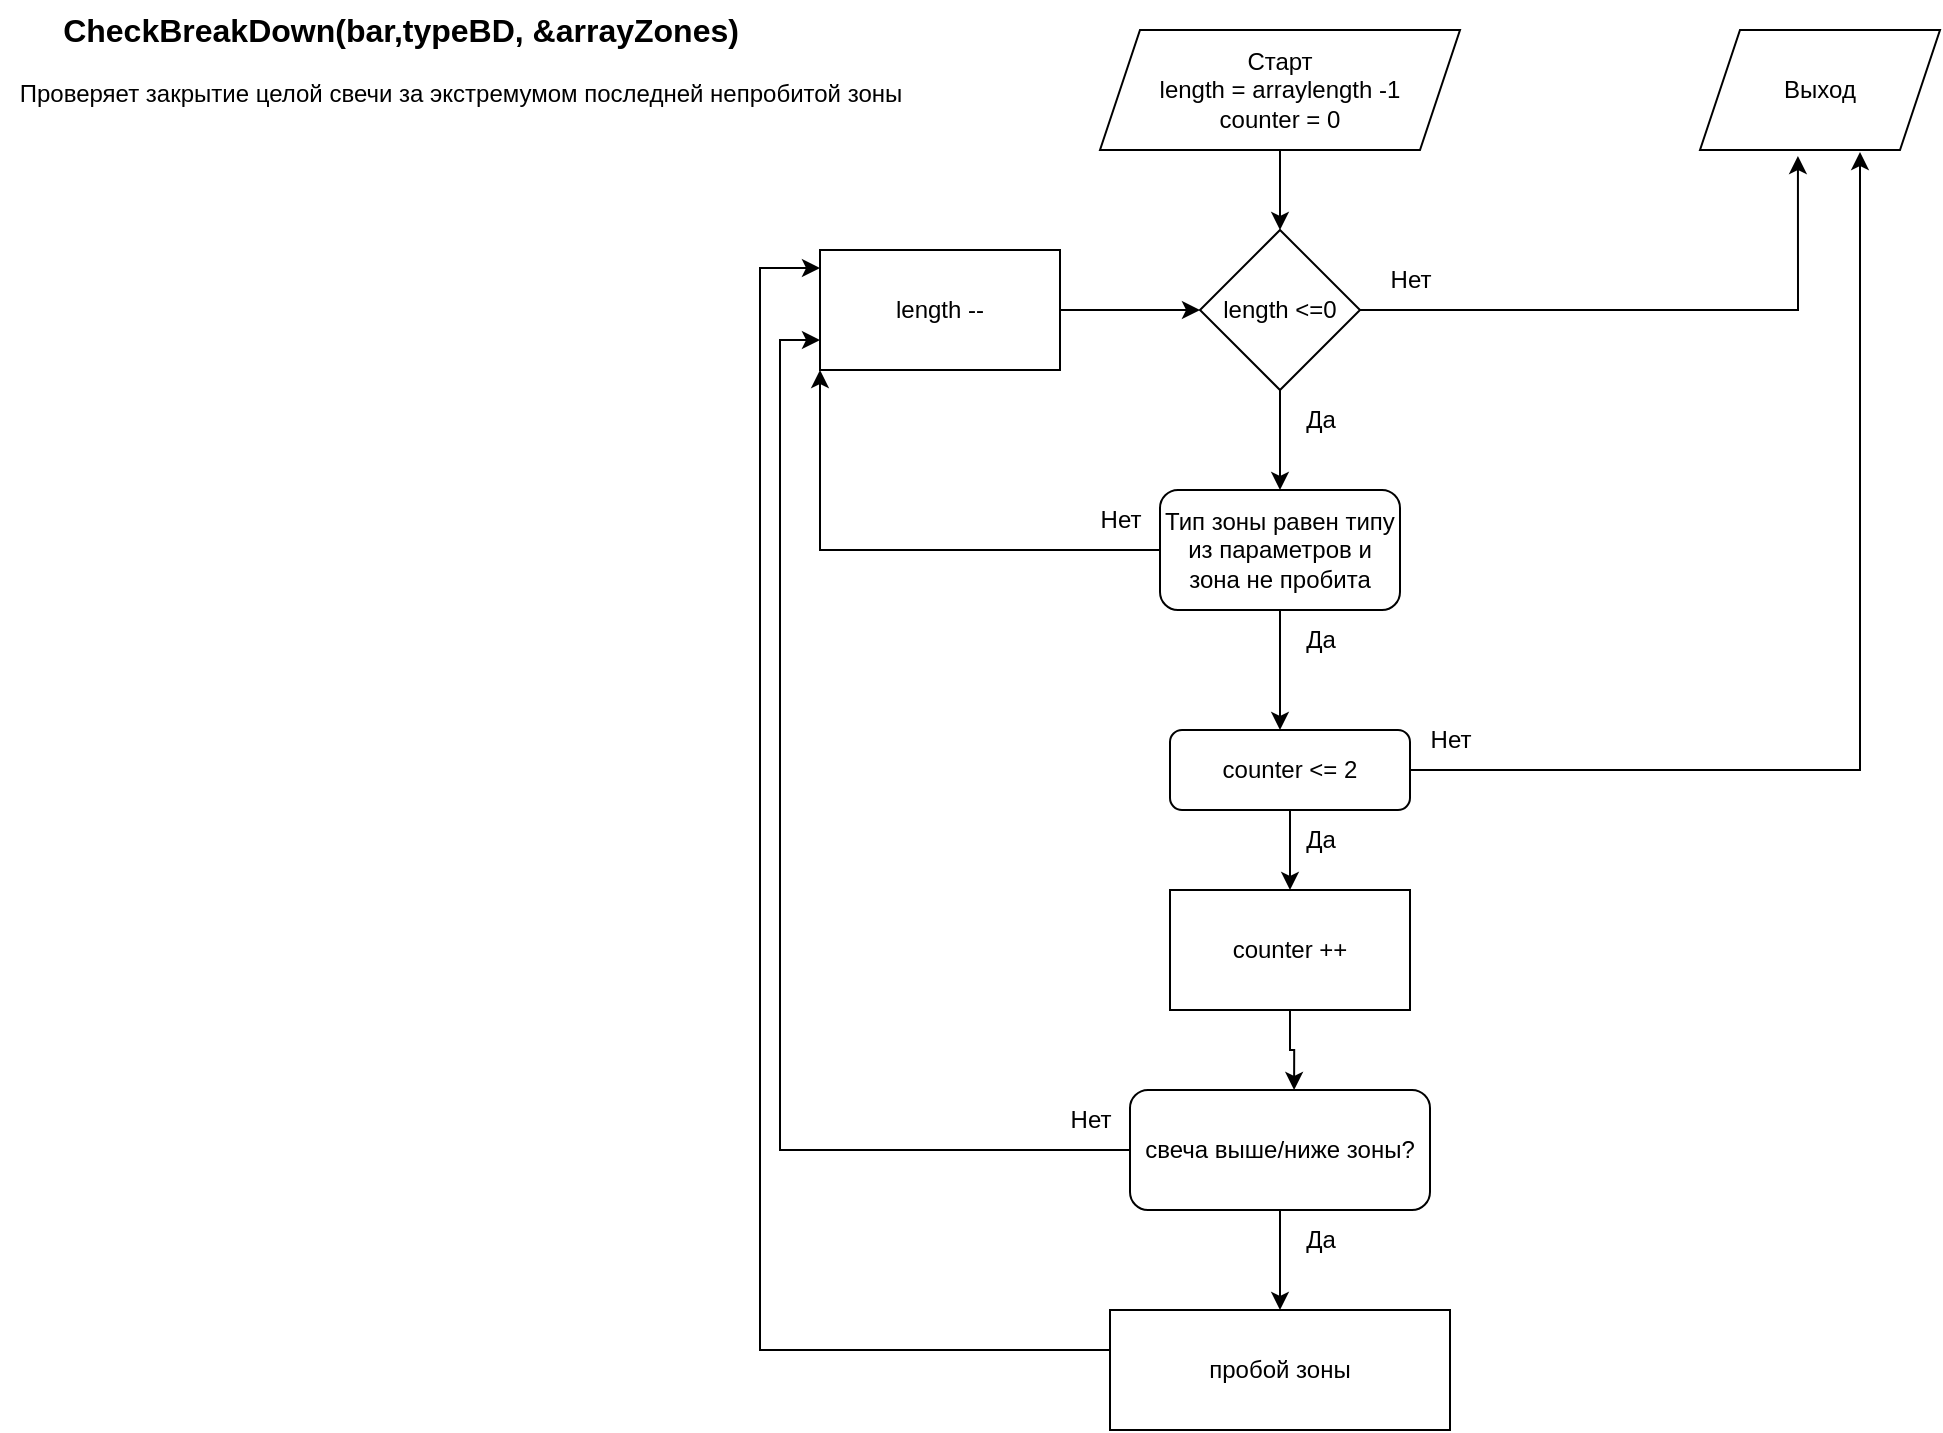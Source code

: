 <mxfile version="20.3.0" type="device"><diagram id="o5Q0GoSf0njCzPjIRLdT" name="Page-1"><mxGraphModel dx="1422" dy="865" grid="1" gridSize="10" guides="1" tooltips="1" connect="1" arrows="1" fold="1" page="1" pageScale="1" pageWidth="1169" pageHeight="1654" math="0" shadow="0"><root><mxCell id="0"/><mxCell id="1" parent="0"/><mxCell id="TL5CriNTbcJ8AE5JLBYZ-1" value="CheckBreakDown(bar,typeBD, &amp;amp;arrayZones)" style="text;html=1;align=center;verticalAlign=middle;resizable=0;points=[];autosize=1;strokeColor=none;fillColor=none;fontSize=16;fontStyle=1" parent="1" vertex="1"><mxGeometry x="20" y="15" width="360" height="30" as="geometry"/></mxCell><mxCell id="TL5CriNTbcJ8AE5JLBYZ-2" value="&lt;span style=&quot;font-size: 12px;&quot;&gt;Проверяет закрытие целой свечи за экстремумом последней непробитой зоны&lt;/span&gt;" style="text;html=1;align=center;verticalAlign=middle;resizable=0;points=[];autosize=1;strokeColor=none;fillColor=none;fontSize=16;" parent="1" vertex="1"><mxGeometry y="45" width="460" height="30" as="geometry"/></mxCell><mxCell id="TL5CriNTbcJ8AE5JLBYZ-5" style="edgeStyle=orthogonalEdgeStyle;rounded=0;orthogonalLoop=1;jettySize=auto;html=1;entryX=0.5;entryY=0;entryDx=0;entryDy=0;fontSize=12;" parent="1" source="TL5CriNTbcJ8AE5JLBYZ-3" target="TL5CriNTbcJ8AE5JLBYZ-4" edge="1"><mxGeometry relative="1" as="geometry"/></mxCell><mxCell id="TL5CriNTbcJ8AE5JLBYZ-3" value="Старт&lt;br&gt;length = arraylength -1&lt;br&gt;counter = 0" style="shape=parallelogram;perimeter=parallelogramPerimeter;whiteSpace=wrap;html=1;fixedSize=1;fontSize=12;" parent="1" vertex="1"><mxGeometry x="550" y="30" width="180" height="60" as="geometry"/></mxCell><mxCell id="TL5CriNTbcJ8AE5JLBYZ-45" style="edgeStyle=orthogonalEdgeStyle;rounded=0;orthogonalLoop=1;jettySize=auto;html=1;entryX=0.408;entryY=1.05;entryDx=0;entryDy=0;entryPerimeter=0;fontSize=12;" parent="1" source="TL5CriNTbcJ8AE5JLBYZ-4" target="TL5CriNTbcJ8AE5JLBYZ-40" edge="1"><mxGeometry relative="1" as="geometry"/></mxCell><mxCell id="TL5CriNTbcJ8AE5JLBYZ-4" value="length &amp;lt;=0" style="rhombus;whiteSpace=wrap;html=1;fontSize=12;" parent="1" vertex="1"><mxGeometry x="600" y="130" width="80" height="80" as="geometry"/></mxCell><mxCell id="TL5CriNTbcJ8AE5JLBYZ-24" style="edgeStyle=orthogonalEdgeStyle;rounded=0;orthogonalLoop=1;jettySize=auto;html=1;entryX=0.5;entryY=0;entryDx=0;entryDy=0;fontSize=12;" parent="1" source="TL5CriNTbcJ8AE5JLBYZ-8" target="TL5CriNTbcJ8AE5JLBYZ-23" edge="1"><mxGeometry relative="1" as="geometry"/></mxCell><mxCell id="TL5CriNTbcJ8AE5JLBYZ-43" style="edgeStyle=orthogonalEdgeStyle;rounded=0;orthogonalLoop=1;jettySize=auto;html=1;entryX=0;entryY=0.75;entryDx=0;entryDy=0;fontSize=12;" parent="1" source="TL5CriNTbcJ8AE5JLBYZ-8" target="TL5CriNTbcJ8AE5JLBYZ-19" edge="1"><mxGeometry relative="1" as="geometry"/></mxCell><mxCell id="TL5CriNTbcJ8AE5JLBYZ-8" value="свеча выше/ниже зоны?" style="rounded=1;whiteSpace=wrap;html=1;fontSize=12;" parent="1" vertex="1"><mxGeometry x="565" y="560" width="150" height="60" as="geometry"/></mxCell><mxCell id="TL5CriNTbcJ8AE5JLBYZ-12" value="Да" style="text;html=1;align=center;verticalAlign=middle;resizable=0;points=[];autosize=1;strokeColor=none;fillColor=none;fontSize=12;" parent="1" vertex="1"><mxGeometry x="640" y="620" width="40" height="30" as="geometry"/></mxCell><mxCell id="TL5CriNTbcJ8AE5JLBYZ-15" style="edgeStyle=orthogonalEdgeStyle;rounded=0;orthogonalLoop=1;jettySize=auto;html=1;fontSize=12;" parent="1" source="TL5CriNTbcJ8AE5JLBYZ-14" edge="1"><mxGeometry relative="1" as="geometry"><mxPoint x="640" y="380" as="targetPoint"/></mxGeometry></mxCell><mxCell id="TL5CriNTbcJ8AE5JLBYZ-21" style="edgeStyle=orthogonalEdgeStyle;rounded=0;orthogonalLoop=1;jettySize=auto;html=1;fontSize=12;entryX=0;entryY=1;entryDx=0;entryDy=0;" parent="1" source="TL5CriNTbcJ8AE5JLBYZ-14" target="TL5CriNTbcJ8AE5JLBYZ-19" edge="1"><mxGeometry relative="1" as="geometry"><mxPoint x="430" y="200" as="targetPoint"/></mxGeometry></mxCell><mxCell id="TL5CriNTbcJ8AE5JLBYZ-14" value="Тип зоны равен типу из параметров и зона не пробита" style="rounded=1;whiteSpace=wrap;html=1;fontSize=12;" parent="1" vertex="1"><mxGeometry x="580" y="260" width="120" height="60" as="geometry"/></mxCell><mxCell id="TL5CriNTbcJ8AE5JLBYZ-34" style="edgeStyle=orthogonalEdgeStyle;rounded=0;orthogonalLoop=1;jettySize=auto;html=1;entryX=0.5;entryY=0;entryDx=0;entryDy=0;fontSize=12;exitX=0.5;exitY=1;exitDx=0;exitDy=0;" parent="1" source="TL5CriNTbcJ8AE5JLBYZ-4" target="TL5CriNTbcJ8AE5JLBYZ-14" edge="1"><mxGeometry relative="1" as="geometry"/></mxCell><mxCell id="TL5CriNTbcJ8AE5JLBYZ-17" value="Да" style="text;html=1;align=center;verticalAlign=middle;resizable=0;points=[];autosize=1;strokeColor=none;fillColor=none;fontSize=12;" parent="1" vertex="1"><mxGeometry x="640" y="210" width="40" height="30" as="geometry"/></mxCell><mxCell id="TL5CriNTbcJ8AE5JLBYZ-18" value="Да" style="text;html=1;align=center;verticalAlign=middle;resizable=0;points=[];autosize=1;strokeColor=none;fillColor=none;fontSize=12;" parent="1" vertex="1"><mxGeometry x="640" y="320" width="40" height="30" as="geometry"/></mxCell><mxCell id="TL5CriNTbcJ8AE5JLBYZ-20" style="edgeStyle=orthogonalEdgeStyle;rounded=0;orthogonalLoop=1;jettySize=auto;html=1;entryX=0;entryY=0.5;entryDx=0;entryDy=0;fontSize=12;" parent="1" source="TL5CriNTbcJ8AE5JLBYZ-19" target="TL5CriNTbcJ8AE5JLBYZ-4" edge="1"><mxGeometry relative="1" as="geometry"/></mxCell><mxCell id="TL5CriNTbcJ8AE5JLBYZ-19" value="length --" style="rounded=0;whiteSpace=wrap;html=1;fontSize=12;" parent="1" vertex="1"><mxGeometry x="410" y="140" width="120" height="60" as="geometry"/></mxCell><mxCell id="TL5CriNTbcJ8AE5JLBYZ-22" value="Нет" style="text;html=1;align=center;verticalAlign=middle;resizable=0;points=[];autosize=1;strokeColor=none;fillColor=none;fontSize=12;" parent="1" vertex="1"><mxGeometry x="540" y="260" width="40" height="30" as="geometry"/></mxCell><mxCell id="TL5CriNTbcJ8AE5JLBYZ-44" style="edgeStyle=orthogonalEdgeStyle;rounded=0;orthogonalLoop=1;jettySize=auto;html=1;entryX=0;entryY=0.15;entryDx=0;entryDy=0;entryPerimeter=0;fontSize=12;" parent="1" source="TL5CriNTbcJ8AE5JLBYZ-23" target="TL5CriNTbcJ8AE5JLBYZ-19" edge="1"><mxGeometry relative="1" as="geometry"><Array as="points"><mxPoint x="380" y="690"/><mxPoint x="380" y="149"/></Array></mxGeometry></mxCell><mxCell id="TL5CriNTbcJ8AE5JLBYZ-23" value="пробой зоны" style="rounded=0;whiteSpace=wrap;html=1;fontSize=12;" parent="1" vertex="1"><mxGeometry x="555" y="670" width="170" height="60" as="geometry"/></mxCell><mxCell id="TL5CriNTbcJ8AE5JLBYZ-41" style="edgeStyle=orthogonalEdgeStyle;rounded=0;orthogonalLoop=1;jettySize=auto;html=1;fontSize=12;entryX=0.667;entryY=1.017;entryDx=0;entryDy=0;entryPerimeter=0;" parent="1" source="TL5CriNTbcJ8AE5JLBYZ-38" target="TL5CriNTbcJ8AE5JLBYZ-40" edge="1"><mxGeometry relative="1" as="geometry"><Array as="points"><mxPoint x="930" y="400"/><mxPoint x="930" y="91"/></Array></mxGeometry></mxCell><mxCell id="TL5CriNTbcJ8AE5JLBYZ-47" style="edgeStyle=orthogonalEdgeStyle;rounded=0;orthogonalLoop=1;jettySize=auto;html=1;entryX=0.5;entryY=0;entryDx=0;entryDy=0;fontSize=12;" parent="1" source="TL5CriNTbcJ8AE5JLBYZ-38" target="TL5CriNTbcJ8AE5JLBYZ-46" edge="1"><mxGeometry relative="1" as="geometry"/></mxCell><mxCell id="TL5CriNTbcJ8AE5JLBYZ-38" value="counter &amp;lt;= 2" style="rounded=1;whiteSpace=wrap;html=1;fontSize=12;" parent="1" vertex="1"><mxGeometry x="585" y="380" width="120" height="40" as="geometry"/></mxCell><mxCell id="TL5CriNTbcJ8AE5JLBYZ-39" value="Да" style="text;html=1;align=center;verticalAlign=middle;resizable=0;points=[];autosize=1;strokeColor=none;fillColor=none;fontSize=12;" parent="1" vertex="1"><mxGeometry x="640" y="420" width="40" height="30" as="geometry"/></mxCell><mxCell id="TL5CriNTbcJ8AE5JLBYZ-40" value="Выход" style="shape=parallelogram;perimeter=parallelogramPerimeter;whiteSpace=wrap;html=1;fixedSize=1;fontSize=12;" parent="1" vertex="1"><mxGeometry x="850" y="30" width="120" height="60" as="geometry"/></mxCell><mxCell id="TL5CriNTbcJ8AE5JLBYZ-42" value="Нет" style="text;html=1;align=center;verticalAlign=middle;resizable=0;points=[];autosize=1;strokeColor=none;fillColor=none;fontSize=12;" parent="1" vertex="1"><mxGeometry x="685" y="140" width="40" height="30" as="geometry"/></mxCell><mxCell id="TL5CriNTbcJ8AE5JLBYZ-48" style="edgeStyle=orthogonalEdgeStyle;rounded=0;orthogonalLoop=1;jettySize=auto;html=1;entryX=0.547;entryY=0;entryDx=0;entryDy=0;entryPerimeter=0;fontSize=12;" parent="1" source="TL5CriNTbcJ8AE5JLBYZ-46" target="TL5CriNTbcJ8AE5JLBYZ-8" edge="1"><mxGeometry relative="1" as="geometry"/></mxCell><mxCell id="TL5CriNTbcJ8AE5JLBYZ-46" value="counter ++" style="rounded=0;whiteSpace=wrap;html=1;fontSize=12;" parent="1" vertex="1"><mxGeometry x="585" y="460" width="120" height="60" as="geometry"/></mxCell><mxCell id="TL5CriNTbcJ8AE5JLBYZ-49" value="Нет" style="text;html=1;align=center;verticalAlign=middle;resizable=0;points=[];autosize=1;strokeColor=none;fillColor=none;fontSize=12;" parent="1" vertex="1"><mxGeometry x="705" y="370" width="40" height="30" as="geometry"/></mxCell><mxCell id="TL5CriNTbcJ8AE5JLBYZ-50" value="Нет" style="text;html=1;align=center;verticalAlign=middle;resizable=0;points=[];autosize=1;strokeColor=none;fillColor=none;fontSize=12;" parent="1" vertex="1"><mxGeometry x="525" y="560" width="40" height="30" as="geometry"/></mxCell></root></mxGraphModel></diagram></mxfile>